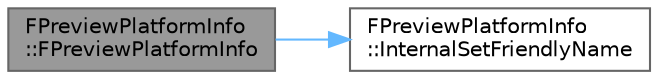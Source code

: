 digraph "FPreviewPlatformInfo::FPreviewPlatformInfo"
{
 // INTERACTIVE_SVG=YES
 // LATEX_PDF_SIZE
  bgcolor="transparent";
  edge [fontname=Helvetica,fontsize=10,labelfontname=Helvetica,labelfontsize=10];
  node [fontname=Helvetica,fontsize=10,shape=box,height=0.2,width=0.4];
  rankdir="LR";
  Node1 [id="Node000001",label="FPreviewPlatformInfo\l::FPreviewPlatformInfo",height=0.2,width=0.4,color="gray40", fillcolor="grey60", style="filled", fontcolor="black",tooltip=" "];
  Node1 -> Node2 [id="edge1_Node000001_Node000002",color="steelblue1",style="solid",tooltip=" "];
  Node2 [id="Node000002",label="FPreviewPlatformInfo\l::InternalSetFriendlyName",height=0.2,width=0.4,color="grey40", fillcolor="white", style="filled",URL="$dd/d21/structFPreviewPlatformInfo.html#a21c3f0cf6b0434cd2cfa01ac297bbb94",tooltip=" "];
}
